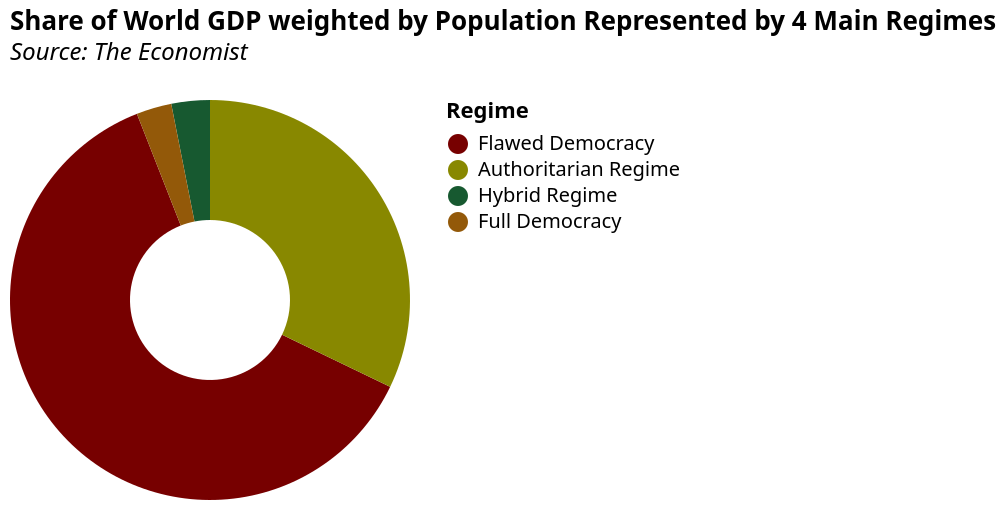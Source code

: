 {
  "$schema": "https://vega.github.io/schema/vega-lite/v5.json",
  "title": {
    "text": "Share of World GDP weighted by Population Represented by 4 Main Regimes",
    "subtitle": [
      "Source: The Economist",
      ""
    ],
    "subtitleFontStyle": "italic",
    "subtitleFontSize": 12,
    "anchor": "start",
    "color": "black"
  },
  "data": {
    "values": [
      {
        "Regime": "Flawed Democracy",
        "value": 17459076495061.5
      },
      {
        "Regime": "Authoritarian Regime",
        "value": 9068625060485.1
      },
      {
        "Regime": "Hybrid Regime",
        "value": 876894343461.828
      },
      {
        "Regime": "Full Democracy",
        "value": 803035329695.793
      }
    ]
  },
  "mark": {
    "type": "arc",
    "innerRadius": 40
  },
  "encoding": {
    "theta": {
      "field": "value",
      "type": "quantitative"
    },
    "color": {
      "field": "Regime",
      "type": "nominal",
      "sort": {
        "field": "value",
        "order": "descending"
      },
      "scale": {
        "range": [
          "#700",
          "#880",
          "#175930",
          "#935909"
        ]
      }
    },
    "tooltip": [
      {
        "field": "value",
        "format": ",.0f",
        "title": "GDP in $"
      }
    ]
  }
}